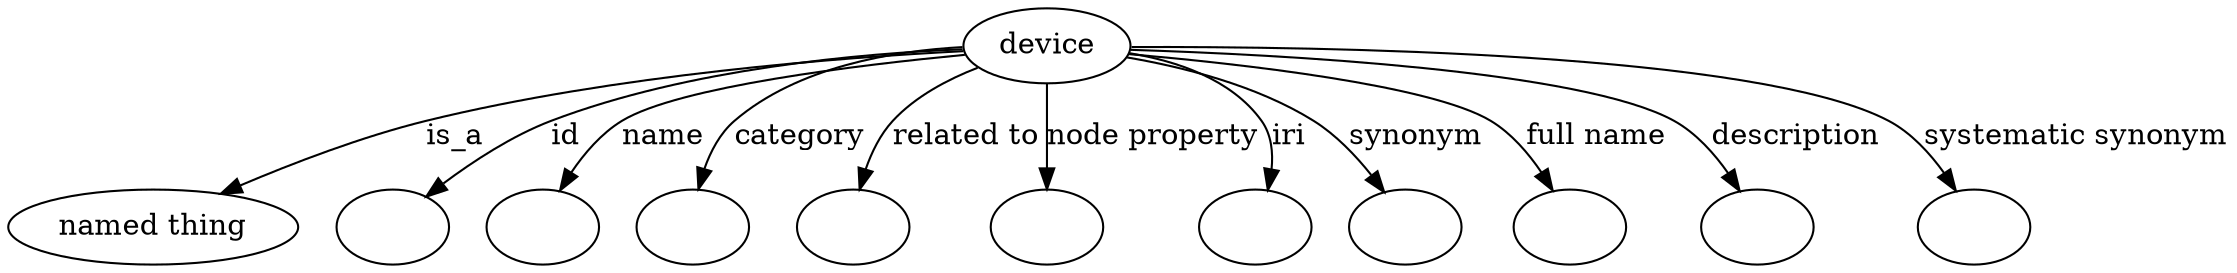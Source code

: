 digraph {
	graph [bb="0,0,903,122"];
	node [label="\N"];
	device	 [height=0.5,
		label=device,
		pos="443.07,104",
		width=0.92174];
	"named thing"	 [height=0.5,
		pos="54.069,18",
		width=1.5019];
	device -> "named thing"	 [label=is_a,
		lp="200.35,61",
		pos="e,86.863,32.467 410.08,101.62 361.13,97.573 266.61,87.796 188.52,68 156.94,59.996 122.54,47.12 96.437,36.439"];
	id	 [color=black,
		height=0.5,
		label="",
		pos="153.07,18",
		width=0.75];
	device -> id	 [color=black,
		label=id,
		lp="252.51,61",
		pos="e,172.58,30.818 410.22,101.15 370.46,96.992 301.93,87.523 246.18,68 223.32,59.996 199.28,46.954 181.36,36.196",
		style=solid];
	name	 [color=black,
		height=0.5,
		label="",
		pos="225.07,18",
		width=0.75];
	device -> name	 [color=black,
		label=name,
		lp="296.23,61",
		pos="e,238.6,33.896 409.99,101.62 375.96,98.066 322.21,89.318 280.75,68 267.81,61.343 255.53,50.935 245.81,41.334",
		style=solid];
	category	 [color=black,
		height=0.5,
		label="",
		pos="297.07,18",
		width=0.75];
	device -> category	 [color=black,
		label=category,
		lp="351.17,61",
		pos="e,303.68,35.537 410.57,100.33 385.49,96.098 351.1,87.07 326.88,68 319.06,61.849 312.85,53.039 308.16,44.523",
		style=solid];
	"related to"	 [color=black,
		height=0.5,
		label="",
		pos="369.07,18",
		width=0.75];
	device -> "related to"	 [color=black,
		label="related to",
		lp="413.31,61",
		pos="e,372.35,36.08 417.53,92.489 406.72,86.517 394.76,78.296 386.6,68 381.51,61.584 377.84,53.586 375.22,45.882",
		style=solid];
	"node property"	 [color=black,
		height=0.5,
		label="",
		pos="442.07,18",
		width=0.75];
	device -> "node property"	 [color=black,
		label="node property",
		lp="482.14,61",
		pos="e,442.28,36.212 442.86,85.762 442.72,74.36 442.55,59.434 442.4,46.494",
		style=solid];
	iri	 [color=black,
		height=0.5,
		label="",
		pos="514.07,18",
		width=0.75];
	device -> iri	 [color=black,
		label=iri,
		lp="532.29,61",
		pos="e,522.47,35.429 474.74,98.169 491.88,93.226 511.63,84.226 522.07,68 526.37,61.317 526.63,53.12 525.18,45.311",
		style=solid];
	synonym	 [color=black,
		height=0.5,
		label="",
		pos="586.07,18",
		width=0.75];
	device -> synonym	 [color=black,
		label=synonym,
		lp="583.74,61",
		pos="e,574.69,34.815 473.94,97.052 494.48,91.443 521.38,82.126 542.07,68 552.01,61.212 561.15,51.674 568.49,42.746",
		style=solid];
	"full name"	 [color=black,
		height=0.5,
		label="",
		pos="658.07,18",
		width=0.75];
	device -> "full name"	 [color=black,
		label="full name",
		lp="657.7,61",
		pos="e,647.1,34.942 475.4,99.59 517.94,93.376 590.01,81.306 613.07,68 623.76,61.833 633.29,52.24 640.8,43.099",
		style=solid];
	description	 [color=black,
		height=0.5,
		label="",
		pos="732.07,18",
		width=0.75];
	device -> description	 [color=black,
		label=description,
		lp="737.17,61",
		pos="e,721.92,34.736 476.37,101.94 534.61,97.881 652.18,87.492 688.07,68 698.96,62.085 708.45,52.358 715.79,43.047",
		style=solid];
	"systematic synonym"	 [color=black,
		height=0.5,
		label="",
		pos="817.07,18",
		width=0.75];
	device -> "systematic synonym"	 [color=black,
		label="systematic synonym",
		lp="846.04,61",
		pos="e,806.69,34.902 476.34,103.34 549.32,101.42 721,94.168 772.07,68 783.32,62.234 793.11,52.4 800.65,42.971",
		style=solid];
}
